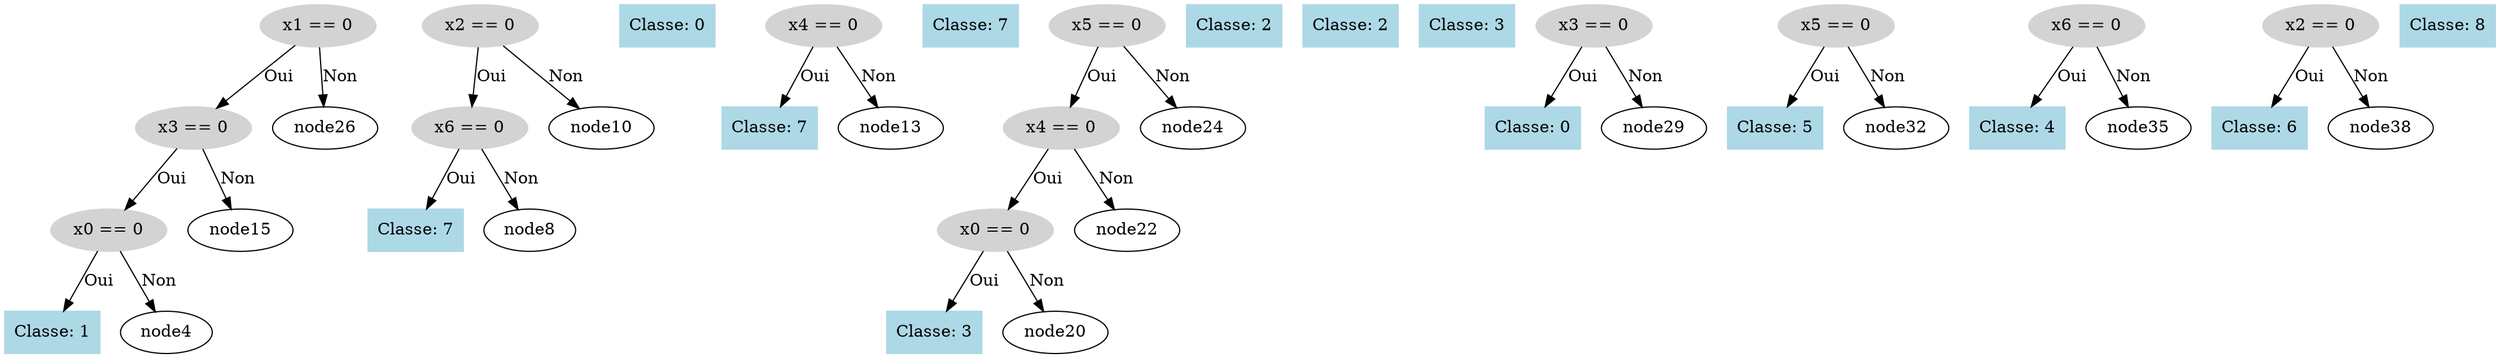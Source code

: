digraph DecisionTree {
  node0 [label="x1 == 0", shape=ellipse, style=filled, color=lightgray];
  node0 -> node1 [label="Oui"];
  node1 [label="x3 == 0", shape=ellipse, style=filled, color=lightgray];
  node1 -> node2 [label="Oui"];
  node2 [label="x0 == 0", shape=ellipse, style=filled, color=lightgray];
  node2 -> node3 [label="Oui"];
  node3 [label="Classe: 1", shape=box, style=filled, color=lightblue];
  node2 -> node4 [label="Non"];
  node5 [label="x2 == 0", shape=ellipse, style=filled, color=lightgray];
  node5 -> node6 [label="Oui"];
  node6 [label="x6 == 0", shape=ellipse, style=filled, color=lightgray];
  node6 -> node7 [label="Oui"];
  node7 [label="Classe: 7", shape=box, style=filled, color=lightblue];
  node6 -> node8 [label="Non"];
  node9 [label="Classe: 0", shape=box, style=filled, color=lightblue];
  node5 -> node10 [label="Non"];
  node11 [label="x4 == 0", shape=ellipse, style=filled, color=lightgray];
  node11 -> node12 [label="Oui"];
  node12 [label="Classe: 7", shape=box, style=filled, color=lightblue];
  node11 -> node13 [label="Non"];
  node14 [label="Classe: 7", shape=box, style=filled, color=lightblue];
  node1 -> node15 [label="Non"];
  node16 [label="x5 == 0", shape=ellipse, style=filled, color=lightgray];
  node16 -> node17 [label="Oui"];
  node17 [label="x4 == 0", shape=ellipse, style=filled, color=lightgray];
  node17 -> node18 [label="Oui"];
  node18 [label="x0 == 0", shape=ellipse, style=filled, color=lightgray];
  node18 -> node19 [label="Oui"];
  node19 [label="Classe: 3", shape=box, style=filled, color=lightblue];
  node18 -> node20 [label="Non"];
  node21 [label="Classe: 2", shape=box, style=filled, color=lightblue];
  node17 -> node22 [label="Non"];
  node23 [label="Classe: 2", shape=box, style=filled, color=lightblue];
  node16 -> node24 [label="Non"];
  node25 [label="Classe: 3", shape=box, style=filled, color=lightblue];
  node0 -> node26 [label="Non"];
  node27 [label="x3 == 0", shape=ellipse, style=filled, color=lightgray];
  node27 -> node28 [label="Oui"];
  node28 [label="Classe: 0", shape=box, style=filled, color=lightblue];
  node27 -> node29 [label="Non"];
  node30 [label="x5 == 0", shape=ellipse, style=filled, color=lightgray];
  node30 -> node31 [label="Oui"];
  node31 [label="Classe: 5", shape=box, style=filled, color=lightblue];
  node30 -> node32 [label="Non"];
  node33 [label="x6 == 0", shape=ellipse, style=filled, color=lightgray];
  node33 -> node34 [label="Oui"];
  node34 [label="Classe: 4", shape=box, style=filled, color=lightblue];
  node33 -> node35 [label="Non"];
  node36 [label="x2 == 0", shape=ellipse, style=filled, color=lightgray];
  node36 -> node37 [label="Oui"];
  node37 [label="Classe: 6", shape=box, style=filled, color=lightblue];
  node36 -> node38 [label="Non"];
  node39 [label="Classe: 8", shape=box, style=filled, color=lightblue];
}
